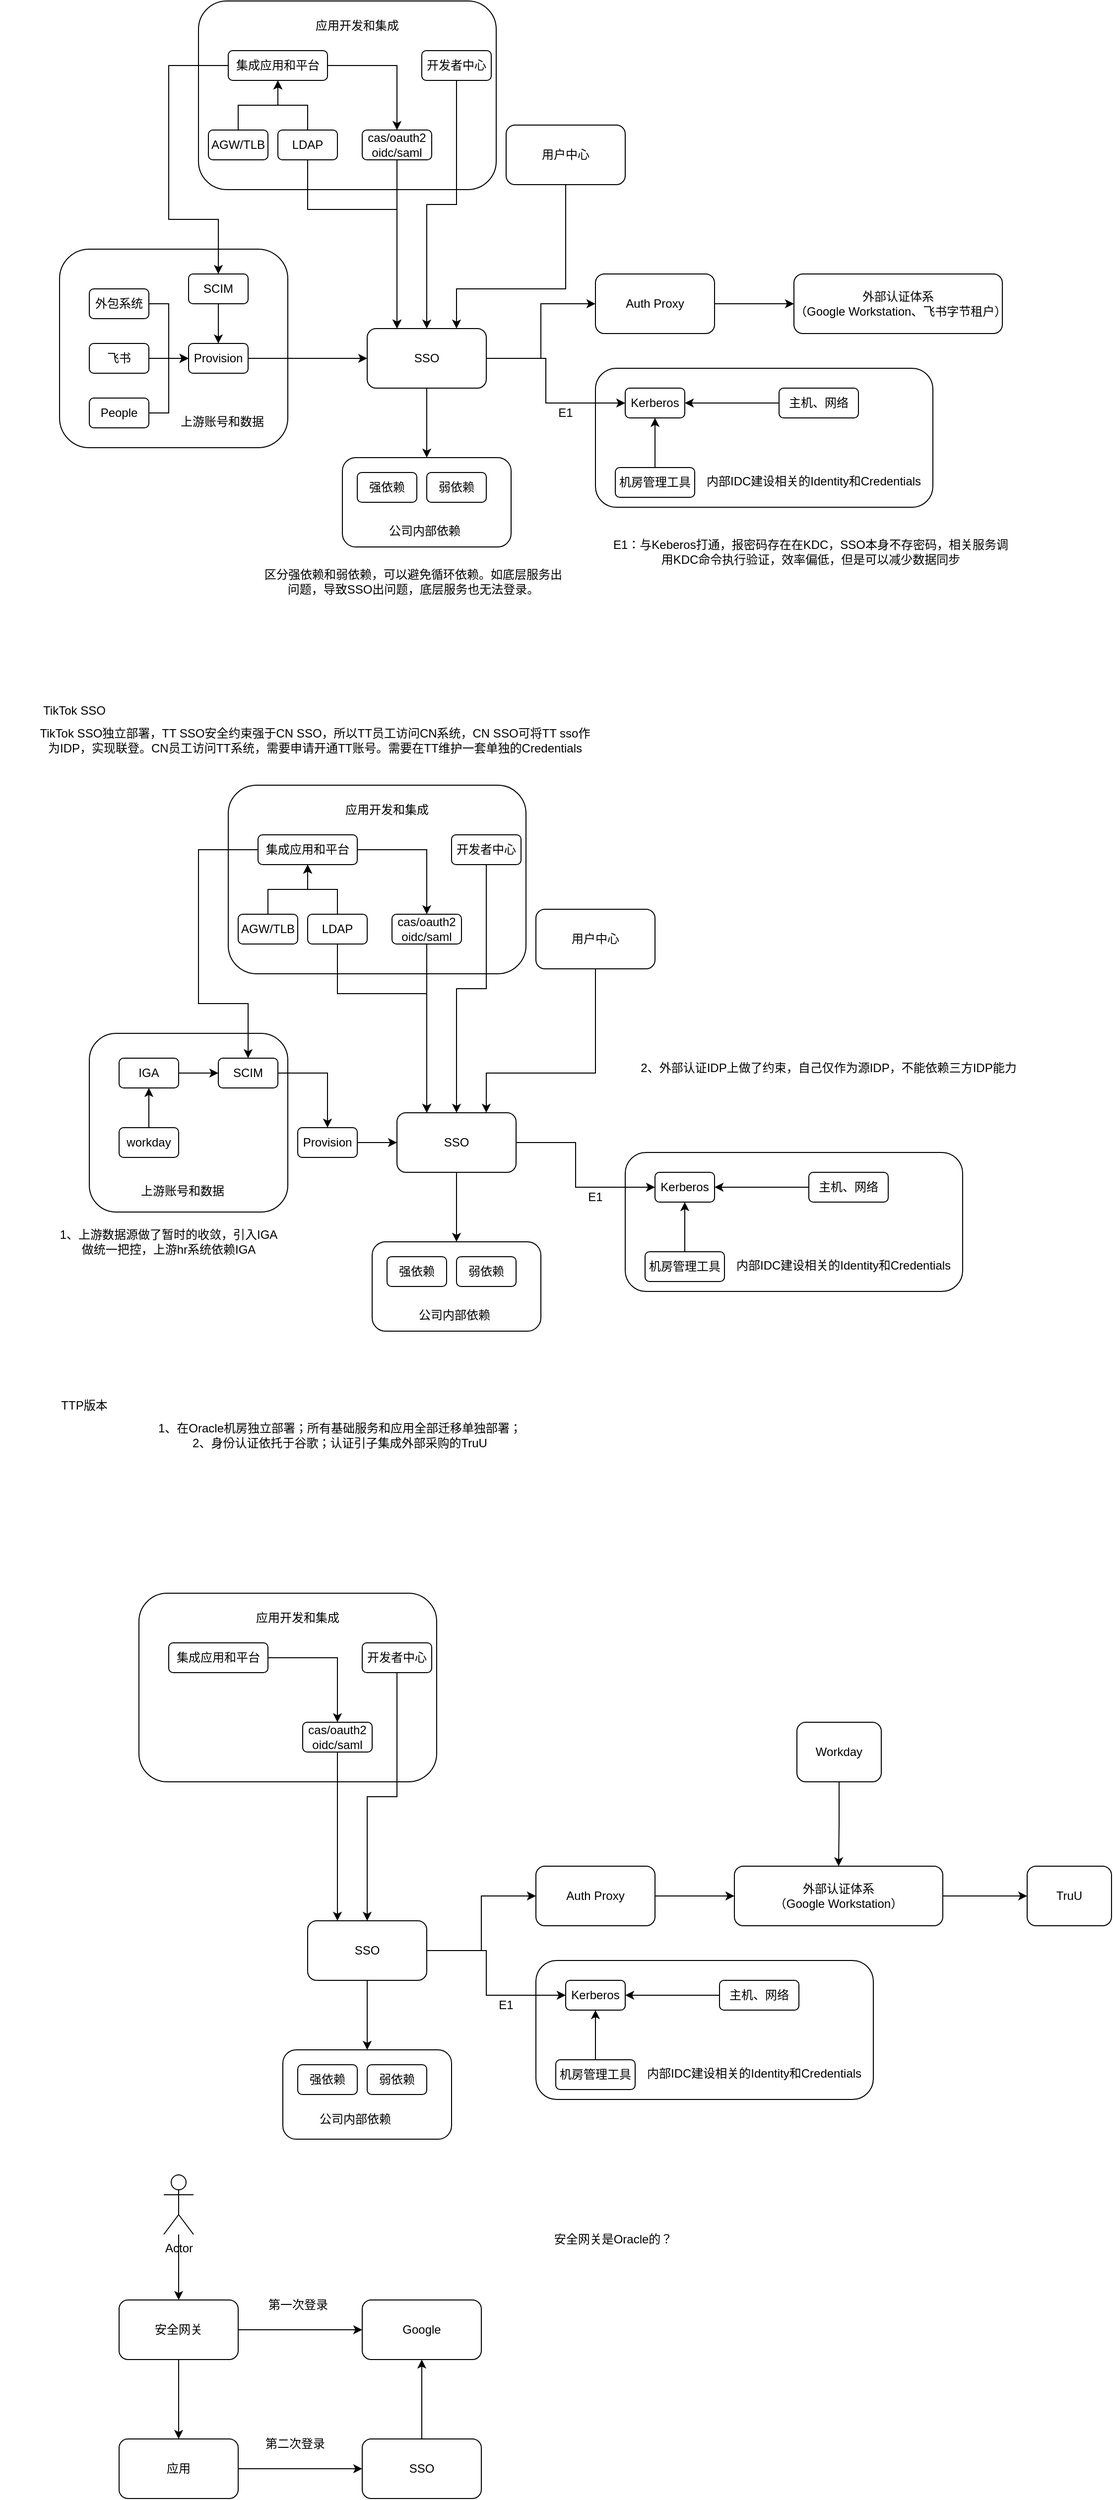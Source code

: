 <mxfile version="24.4.0" type="github">
  <diagram name="Page-1" id="RWGuL8dffWHupjRkSYEN">
    <mxGraphModel dx="2901" dy="2324" grid="1" gridSize="10" guides="1" tooltips="1" connect="1" arrows="1" fold="1" page="1" pageScale="1" pageWidth="827" pageHeight="1169" math="0" shadow="0">
      <root>
        <mxCell id="0" />
        <mxCell id="1" parent="0" />
        <mxCell id="n5NMJhbJn6meRjb42P7D-5" value="" style="edgeStyle=orthogonalEdgeStyle;rounded=0;orthogonalLoop=1;jettySize=auto;html=1;" edge="1" parent="1" source="n5NMJhbJn6meRjb42P7D-1" target="n5NMJhbJn6meRjb42P7D-4">
          <mxGeometry relative="1" as="geometry" />
        </mxCell>
        <mxCell id="n5NMJhbJn6meRjb42P7D-9" value="" style="edgeStyle=orthogonalEdgeStyle;rounded=0;orthogonalLoop=1;jettySize=auto;html=1;" edge="1" parent="1" source="n5NMJhbJn6meRjb42P7D-1" target="n5NMJhbJn6meRjb42P7D-8">
          <mxGeometry relative="1" as="geometry" />
        </mxCell>
        <mxCell id="n5NMJhbJn6meRjb42P7D-1" value="SSO" style="rounded=1;whiteSpace=wrap;html=1;" vertex="1" parent="1">
          <mxGeometry x="330" y="200" width="120" height="60" as="geometry" />
        </mxCell>
        <mxCell id="n5NMJhbJn6meRjb42P7D-10" style="edgeStyle=orthogonalEdgeStyle;rounded=0;orthogonalLoop=1;jettySize=auto;html=1;entryX=0.75;entryY=0;entryDx=0;entryDy=0;" edge="1" parent="1" source="n5NMJhbJn6meRjb42P7D-2" target="n5NMJhbJn6meRjb42P7D-1">
          <mxGeometry relative="1" as="geometry">
            <mxPoint x="390" y="190" as="targetPoint" />
            <Array as="points">
              <mxPoint x="530" y="160" />
              <mxPoint x="420" y="160" />
            </Array>
          </mxGeometry>
        </mxCell>
        <mxCell id="n5NMJhbJn6meRjb42P7D-2" value="用户中心" style="whiteSpace=wrap;html=1;rounded=1;" vertex="1" parent="1">
          <mxGeometry x="470" y="-5" width="120" height="60" as="geometry" />
        </mxCell>
        <mxCell id="n5NMJhbJn6meRjb42P7D-7" value="" style="edgeStyle=orthogonalEdgeStyle;rounded=0;orthogonalLoop=1;jettySize=auto;html=1;" edge="1" parent="1" source="n5NMJhbJn6meRjb42P7D-4" target="n5NMJhbJn6meRjb42P7D-6">
          <mxGeometry relative="1" as="geometry" />
        </mxCell>
        <mxCell id="n5NMJhbJn6meRjb42P7D-4" value="Auth Proxy" style="rounded=1;whiteSpace=wrap;html=1;" vertex="1" parent="1">
          <mxGeometry x="560" y="145" width="120" height="60" as="geometry" />
        </mxCell>
        <mxCell id="n5NMJhbJn6meRjb42P7D-6" value="外部认证体系&lt;br&gt;（Google Workstation、飞书字节租户）" style="rounded=1;whiteSpace=wrap;html=1;" vertex="1" parent="1">
          <mxGeometry x="760" y="145" width="210" height="60" as="geometry" />
        </mxCell>
        <mxCell id="n5NMJhbJn6meRjb42P7D-8" value="" style="rounded=1;whiteSpace=wrap;html=1;" vertex="1" parent="1">
          <mxGeometry x="305" y="330" width="170" height="90" as="geometry" />
        </mxCell>
        <mxCell id="n5NMJhbJn6meRjb42P7D-11" value="" style="rounded=1;whiteSpace=wrap;html=1;" vertex="1" parent="1">
          <mxGeometry x="160" y="-130" width="300" height="190" as="geometry" />
        </mxCell>
        <mxCell id="n5NMJhbJn6meRjb42P7D-13" value="" style="rounded=1;whiteSpace=wrap;html=1;" vertex="1" parent="1">
          <mxGeometry x="20" y="120" width="230" height="200" as="geometry" />
        </mxCell>
        <mxCell id="n5NMJhbJn6meRjb42P7D-16" value="Provision" style="rounded=1;whiteSpace=wrap;html=1;" vertex="1" parent="1">
          <mxGeometry x="150" y="215" width="60" height="30" as="geometry" />
        </mxCell>
        <mxCell id="n5NMJhbJn6meRjb42P7D-17" value="&lt;span style=&quot;color: rgb(0, 0, 0); font-family: Helvetica; font-size: 12px; font-style: normal; font-variant-ligatures: normal; font-variant-caps: normal; font-weight: 400; letter-spacing: normal; orphans: 2; text-align: center; text-indent: 0px; text-transform: none; widows: 2; word-spacing: 0px; -webkit-text-stroke-width: 0px; white-space: normal; background-color: rgb(251, 251, 251); text-decoration-thickness: initial; text-decoration-style: initial; text-decoration-color: initial; display: inline !important; float: none;&quot;&gt;上游账号和数据&lt;/span&gt;" style="text;whiteSpace=wrap;html=1;" vertex="1" parent="1">
          <mxGeometry x="140" y="280" width="120" height="40" as="geometry" />
        </mxCell>
        <mxCell id="n5NMJhbJn6meRjb42P7D-21" style="edgeStyle=orthogonalEdgeStyle;rounded=0;orthogonalLoop=1;jettySize=auto;html=1;" edge="1" parent="1" source="n5NMJhbJn6meRjb42P7D-18" target="n5NMJhbJn6meRjb42P7D-16">
          <mxGeometry relative="1" as="geometry" />
        </mxCell>
        <mxCell id="n5NMJhbJn6meRjb42P7D-18" value="SCIM" style="rounded=1;whiteSpace=wrap;html=1;" vertex="1" parent="1">
          <mxGeometry x="150" y="145" width="60" height="30" as="geometry" />
        </mxCell>
        <mxCell id="n5NMJhbJn6meRjb42P7D-28" style="edgeStyle=orthogonalEdgeStyle;rounded=0;orthogonalLoop=1;jettySize=auto;html=1;entryX=0;entryY=0.5;entryDx=0;entryDy=0;" edge="1" parent="1" source="n5NMJhbJn6meRjb42P7D-22" target="n5NMJhbJn6meRjb42P7D-16">
          <mxGeometry relative="1" as="geometry" />
        </mxCell>
        <mxCell id="n5NMJhbJn6meRjb42P7D-22" value="People" style="rounded=1;whiteSpace=wrap;html=1;" vertex="1" parent="1">
          <mxGeometry x="50" y="270" width="60" height="30" as="geometry" />
        </mxCell>
        <mxCell id="n5NMJhbJn6meRjb42P7D-29" style="edgeStyle=orthogonalEdgeStyle;rounded=0;orthogonalLoop=1;jettySize=auto;html=1;" edge="1" parent="1" source="n5NMJhbJn6meRjb42P7D-23" target="n5NMJhbJn6meRjb42P7D-16">
          <mxGeometry relative="1" as="geometry" />
        </mxCell>
        <mxCell id="n5NMJhbJn6meRjb42P7D-23" value="飞书" style="rounded=1;whiteSpace=wrap;html=1;" vertex="1" parent="1">
          <mxGeometry x="50" y="215" width="60" height="30" as="geometry" />
        </mxCell>
        <mxCell id="n5NMJhbJn6meRjb42P7D-30" style="edgeStyle=orthogonalEdgeStyle;rounded=0;orthogonalLoop=1;jettySize=auto;html=1;entryX=0;entryY=0.5;entryDx=0;entryDy=0;" edge="1" parent="1" source="n5NMJhbJn6meRjb42P7D-24" target="n5NMJhbJn6meRjb42P7D-16">
          <mxGeometry relative="1" as="geometry" />
        </mxCell>
        <mxCell id="n5NMJhbJn6meRjb42P7D-24" value="外包系统" style="rounded=1;whiteSpace=wrap;html=1;" vertex="1" parent="1">
          <mxGeometry x="50" y="160" width="60" height="30" as="geometry" />
        </mxCell>
        <mxCell id="n5NMJhbJn6meRjb42P7D-15" style="edgeStyle=orthogonalEdgeStyle;rounded=0;orthogonalLoop=1;jettySize=auto;html=1;" edge="1" parent="1" source="n5NMJhbJn6meRjb42P7D-16" target="n5NMJhbJn6meRjb42P7D-1">
          <mxGeometry relative="1" as="geometry" />
        </mxCell>
        <mxCell id="n5NMJhbJn6meRjb42P7D-31" value="" style="rounded=1;whiteSpace=wrap;html=1;" vertex="1" parent="1">
          <mxGeometry x="560" y="240" width="340" height="140" as="geometry" />
        </mxCell>
        <mxCell id="n5NMJhbJn6meRjb42P7D-32" value="&lt;div style=&quot;text-align: center;&quot;&gt;内部IDC建设相关的Identity和Credentials&lt;/div&gt;" style="text;whiteSpace=wrap;html=1;" vertex="1" parent="1">
          <mxGeometry x="670" y="340" width="230" height="40" as="geometry" />
        </mxCell>
        <mxCell id="n5NMJhbJn6meRjb42P7D-33" value="Kerberos" style="rounded=1;whiteSpace=wrap;html=1;" vertex="1" parent="1">
          <mxGeometry x="590" y="260" width="60" height="30" as="geometry" />
        </mxCell>
        <mxCell id="n5NMJhbJn6meRjb42P7D-34" style="edgeStyle=orthogonalEdgeStyle;rounded=0;orthogonalLoop=1;jettySize=auto;html=1;" edge="1" parent="1" source="n5NMJhbJn6meRjb42P7D-1" target="n5NMJhbJn6meRjb42P7D-33">
          <mxGeometry relative="1" as="geometry">
            <Array as="points">
              <mxPoint x="510" y="230" />
              <mxPoint x="510" y="275" />
            </Array>
          </mxGeometry>
        </mxCell>
        <mxCell id="n5NMJhbJn6meRjb42P7D-37" style="edgeStyle=orthogonalEdgeStyle;rounded=0;orthogonalLoop=1;jettySize=auto;html=1;" edge="1" parent="1" source="n5NMJhbJn6meRjb42P7D-35" target="n5NMJhbJn6meRjb42P7D-33">
          <mxGeometry relative="1" as="geometry" />
        </mxCell>
        <mxCell id="n5NMJhbJn6meRjb42P7D-35" value="主机、网络" style="rounded=1;whiteSpace=wrap;html=1;" vertex="1" parent="1">
          <mxGeometry x="745" y="260" width="80" height="30" as="geometry" />
        </mxCell>
        <mxCell id="n5NMJhbJn6meRjb42P7D-38" style="edgeStyle=orthogonalEdgeStyle;rounded=0;orthogonalLoop=1;jettySize=auto;html=1;" edge="1" parent="1" source="n5NMJhbJn6meRjb42P7D-36" target="n5NMJhbJn6meRjb42P7D-33">
          <mxGeometry relative="1" as="geometry" />
        </mxCell>
        <mxCell id="n5NMJhbJn6meRjb42P7D-36" value="机房管理工具" style="rounded=1;whiteSpace=wrap;html=1;" vertex="1" parent="1">
          <mxGeometry x="580" y="340" width="80" height="30" as="geometry" />
        </mxCell>
        <mxCell id="n5NMJhbJn6meRjb42P7D-40" value="强依赖" style="rounded=1;whiteSpace=wrap;html=1;" vertex="1" parent="1">
          <mxGeometry x="320" y="345" width="60" height="30" as="geometry" />
        </mxCell>
        <mxCell id="n5NMJhbJn6meRjb42P7D-41" value="&lt;span style=&quot;color: rgb(0, 0, 0); font-family: Helvetica; font-size: 12px; font-style: normal; font-variant-ligatures: normal; font-variant-caps: normal; font-weight: 400; letter-spacing: normal; orphans: 2; text-align: center; text-indent: 0px; text-transform: none; widows: 2; word-spacing: 0px; -webkit-text-stroke-width: 0px; white-space: normal; background-color: rgb(251, 251, 251); text-decoration-thickness: initial; text-decoration-style: initial; text-decoration-color: initial; display: inline !important; float: none;&quot;&gt;公司内部依赖&lt;/span&gt;" style="text;whiteSpace=wrap;html=1;" vertex="1" parent="1">
          <mxGeometry x="350" y="390" width="110" height="40" as="geometry" />
        </mxCell>
        <mxCell id="n5NMJhbJn6meRjb42P7D-42" value="弱依赖" style="rounded=1;whiteSpace=wrap;html=1;" vertex="1" parent="1">
          <mxGeometry x="390" y="345" width="60" height="30" as="geometry" />
        </mxCell>
        <mxCell id="n5NMJhbJn6meRjb42P7D-47" style="edgeStyle=orthogonalEdgeStyle;rounded=0;orthogonalLoop=1;jettySize=auto;html=1;" edge="1" parent="1" source="n5NMJhbJn6meRjb42P7D-45" target="n5NMJhbJn6meRjb42P7D-18">
          <mxGeometry relative="1" as="geometry">
            <Array as="points">
              <mxPoint x="130" y="-65" />
              <mxPoint x="130" y="90" />
              <mxPoint x="180" y="90" />
            </Array>
          </mxGeometry>
        </mxCell>
        <mxCell id="n5NMJhbJn6meRjb42P7D-56" style="edgeStyle=orthogonalEdgeStyle;rounded=0;orthogonalLoop=1;jettySize=auto;html=1;" edge="1" parent="1" source="n5NMJhbJn6meRjb42P7D-45" target="n5NMJhbJn6meRjb42P7D-52">
          <mxGeometry relative="1" as="geometry" />
        </mxCell>
        <mxCell id="n5NMJhbJn6meRjb42P7D-45" value="集成应用和平台" style="rounded=1;whiteSpace=wrap;html=1;" vertex="1" parent="1">
          <mxGeometry x="190" y="-80" width="100" height="30" as="geometry" />
        </mxCell>
        <mxCell id="n5NMJhbJn6meRjb42P7D-53" style="edgeStyle=orthogonalEdgeStyle;rounded=0;orthogonalLoop=1;jettySize=auto;html=1;entryX=0.5;entryY=0;entryDx=0;entryDy=0;" edge="1" parent="1" source="n5NMJhbJn6meRjb42P7D-46" target="n5NMJhbJn6meRjb42P7D-1">
          <mxGeometry relative="1" as="geometry" />
        </mxCell>
        <mxCell id="n5NMJhbJn6meRjb42P7D-46" value="开发者中心" style="rounded=1;whiteSpace=wrap;html=1;" vertex="1" parent="1">
          <mxGeometry x="385" y="-80" width="70" height="30" as="geometry" />
        </mxCell>
        <mxCell id="n5NMJhbJn6meRjb42P7D-50" style="edgeStyle=orthogonalEdgeStyle;rounded=0;orthogonalLoop=1;jettySize=auto;html=1;" edge="1" parent="1" source="n5NMJhbJn6meRjb42P7D-48" target="n5NMJhbJn6meRjb42P7D-45">
          <mxGeometry relative="1" as="geometry" />
        </mxCell>
        <mxCell id="n5NMJhbJn6meRjb42P7D-55" style="edgeStyle=orthogonalEdgeStyle;rounded=0;orthogonalLoop=1;jettySize=auto;html=1;entryX=0.25;entryY=0;entryDx=0;entryDy=0;" edge="1" parent="1" source="n5NMJhbJn6meRjb42P7D-48" target="n5NMJhbJn6meRjb42P7D-1">
          <mxGeometry relative="1" as="geometry">
            <Array as="points">
              <mxPoint x="270" y="80" />
              <mxPoint x="360" y="80" />
            </Array>
          </mxGeometry>
        </mxCell>
        <mxCell id="n5NMJhbJn6meRjb42P7D-48" value="LDAP" style="rounded=1;whiteSpace=wrap;html=1;" vertex="1" parent="1">
          <mxGeometry x="240" width="60" height="30" as="geometry" />
        </mxCell>
        <mxCell id="n5NMJhbJn6meRjb42P7D-51" style="edgeStyle=orthogonalEdgeStyle;rounded=0;orthogonalLoop=1;jettySize=auto;html=1;" edge="1" parent="1" source="n5NMJhbJn6meRjb42P7D-49" target="n5NMJhbJn6meRjb42P7D-45">
          <mxGeometry relative="1" as="geometry" />
        </mxCell>
        <mxCell id="n5NMJhbJn6meRjb42P7D-49" value="AGW/TLB" style="rounded=1;whiteSpace=wrap;html=1;" vertex="1" parent="1">
          <mxGeometry x="170" width="60" height="30" as="geometry" />
        </mxCell>
        <mxCell id="n5NMJhbJn6meRjb42P7D-54" style="edgeStyle=orthogonalEdgeStyle;rounded=0;orthogonalLoop=1;jettySize=auto;html=1;entryX=0.25;entryY=0;entryDx=0;entryDy=0;" edge="1" parent="1" source="n5NMJhbJn6meRjb42P7D-52" target="n5NMJhbJn6meRjb42P7D-1">
          <mxGeometry relative="1" as="geometry" />
        </mxCell>
        <mxCell id="n5NMJhbJn6meRjb42P7D-52" value="cas/oauth2&lt;div&gt;oidc/saml&lt;/div&gt;" style="rounded=1;whiteSpace=wrap;html=1;" vertex="1" parent="1">
          <mxGeometry x="325" width="70" height="30" as="geometry" />
        </mxCell>
        <mxCell id="n5NMJhbJn6meRjb42P7D-57" value="应用开发和集成" style="text;html=1;align=center;verticalAlign=middle;whiteSpace=wrap;rounded=0;" vertex="1" parent="1">
          <mxGeometry x="245" y="-120" width="150" height="30" as="geometry" />
        </mxCell>
        <mxCell id="n5NMJhbJn6meRjb42P7D-58" value="E1：与Keberos打通，报密码存在在KDC，SSO本身不存密码，相关服务调用KDC命令执行验证，效率偏低，但是可以减少数据同步" style="text;html=1;align=center;verticalAlign=middle;whiteSpace=wrap;rounded=0;" vertex="1" parent="1">
          <mxGeometry x="574" y="410" width="406" height="30" as="geometry" />
        </mxCell>
        <mxCell id="n5NMJhbJn6meRjb42P7D-59" value="E1" style="text;html=1;align=center;verticalAlign=middle;whiteSpace=wrap;rounded=0;" vertex="1" parent="1">
          <mxGeometry x="500" y="270" width="60" height="30" as="geometry" />
        </mxCell>
        <mxCell id="n5NMJhbJn6meRjb42P7D-60" value="区分强依赖和弱依赖，可以避免循环依赖。如底层服务出问题，导致SSO出问题，底层服务也无法登录。" style="text;html=1;align=center;verticalAlign=middle;whiteSpace=wrap;rounded=0;" vertex="1" parent="1">
          <mxGeometry x="220" y="440" width="313" height="30" as="geometry" />
        </mxCell>
        <mxCell id="n5NMJhbJn6meRjb42P7D-61" value="TikTok SSO" style="text;html=1;align=center;verticalAlign=middle;whiteSpace=wrap;rounded=0;" vertex="1" parent="1">
          <mxGeometry x="-40" y="570" width="150" height="30" as="geometry" />
        </mxCell>
        <mxCell id="n5NMJhbJn6meRjb42P7D-63" value="" style="edgeStyle=orthogonalEdgeStyle;rounded=0;orthogonalLoop=1;jettySize=auto;html=1;" edge="1" parent="1" source="n5NMJhbJn6meRjb42P7D-64" target="n5NMJhbJn6meRjb42P7D-70">
          <mxGeometry relative="1" as="geometry" />
        </mxCell>
        <mxCell id="n5NMJhbJn6meRjb42P7D-64" value="SSO" style="rounded=1;whiteSpace=wrap;html=1;" vertex="1" parent="1">
          <mxGeometry x="360" y="990" width="120" height="60" as="geometry" />
        </mxCell>
        <mxCell id="n5NMJhbJn6meRjb42P7D-65" style="edgeStyle=orthogonalEdgeStyle;rounded=0;orthogonalLoop=1;jettySize=auto;html=1;entryX=0.75;entryY=0;entryDx=0;entryDy=0;" edge="1" parent="1" source="n5NMJhbJn6meRjb42P7D-66" target="n5NMJhbJn6meRjb42P7D-64">
          <mxGeometry relative="1" as="geometry">
            <mxPoint x="420" y="980" as="targetPoint" />
            <Array as="points">
              <mxPoint x="560" y="950" />
              <mxPoint x="450" y="950" />
            </Array>
          </mxGeometry>
        </mxCell>
        <mxCell id="n5NMJhbJn6meRjb42P7D-66" value="用户中心" style="whiteSpace=wrap;html=1;rounded=1;" vertex="1" parent="1">
          <mxGeometry x="500" y="785" width="120" height="60" as="geometry" />
        </mxCell>
        <mxCell id="n5NMJhbJn6meRjb42P7D-70" value="" style="rounded=1;whiteSpace=wrap;html=1;" vertex="1" parent="1">
          <mxGeometry x="335" y="1120" width="170" height="90" as="geometry" />
        </mxCell>
        <mxCell id="n5NMJhbJn6meRjb42P7D-71" value="" style="rounded=1;whiteSpace=wrap;html=1;" vertex="1" parent="1">
          <mxGeometry x="190" y="660" width="300" height="190" as="geometry" />
        </mxCell>
        <mxCell id="n5NMJhbJn6meRjb42P7D-72" value="" style="rounded=1;whiteSpace=wrap;html=1;" vertex="1" parent="1">
          <mxGeometry x="50" y="910" width="200" height="180" as="geometry" />
        </mxCell>
        <mxCell id="n5NMJhbJn6meRjb42P7D-73" value="Provision" style="rounded=1;whiteSpace=wrap;html=1;" vertex="1" parent="1">
          <mxGeometry x="260" y="1005" width="60" height="30" as="geometry" />
        </mxCell>
        <mxCell id="n5NMJhbJn6meRjb42P7D-74" value="&lt;span style=&quot;color: rgb(0, 0, 0); font-family: Helvetica; font-size: 12px; font-style: normal; font-variant-ligatures: normal; font-variant-caps: normal; font-weight: 400; letter-spacing: normal; orphans: 2; text-align: center; text-indent: 0px; text-transform: none; widows: 2; word-spacing: 0px; -webkit-text-stroke-width: 0px; white-space: normal; background-color: rgb(251, 251, 251); text-decoration-thickness: initial; text-decoration-style: initial; text-decoration-color: initial; display: inline !important; float: none;&quot;&gt;上游账号和数据&lt;/span&gt;" style="text;whiteSpace=wrap;html=1;" vertex="1" parent="1">
          <mxGeometry x="100" y="1055" width="120" height="40" as="geometry" />
        </mxCell>
        <mxCell id="n5NMJhbJn6meRjb42P7D-75" style="edgeStyle=orthogonalEdgeStyle;rounded=0;orthogonalLoop=1;jettySize=auto;html=1;" edge="1" parent="1" source="n5NMJhbJn6meRjb42P7D-76" target="n5NMJhbJn6meRjb42P7D-73">
          <mxGeometry relative="1" as="geometry" />
        </mxCell>
        <mxCell id="n5NMJhbJn6meRjb42P7D-76" value="SCIM" style="rounded=1;whiteSpace=wrap;html=1;" vertex="1" parent="1">
          <mxGeometry x="180" y="935" width="60" height="30" as="geometry" />
        </mxCell>
        <mxCell id="n5NMJhbJn6meRjb42P7D-111" style="edgeStyle=orthogonalEdgeStyle;rounded=0;orthogonalLoop=1;jettySize=auto;html=1;" edge="1" parent="1" source="n5NMJhbJn6meRjb42P7D-82" target="n5NMJhbJn6meRjb42P7D-76">
          <mxGeometry relative="1" as="geometry" />
        </mxCell>
        <mxCell id="n5NMJhbJn6meRjb42P7D-82" value="IGA" style="rounded=1;whiteSpace=wrap;html=1;" vertex="1" parent="1">
          <mxGeometry x="80" y="935" width="60" height="30" as="geometry" />
        </mxCell>
        <mxCell id="n5NMJhbJn6meRjb42P7D-83" style="edgeStyle=orthogonalEdgeStyle;rounded=0;orthogonalLoop=1;jettySize=auto;html=1;" edge="1" parent="1" source="n5NMJhbJn6meRjb42P7D-73" target="n5NMJhbJn6meRjb42P7D-64">
          <mxGeometry relative="1" as="geometry" />
        </mxCell>
        <mxCell id="n5NMJhbJn6meRjb42P7D-84" value="" style="rounded=1;whiteSpace=wrap;html=1;" vertex="1" parent="1">
          <mxGeometry x="590" y="1030" width="340" height="140" as="geometry" />
        </mxCell>
        <mxCell id="n5NMJhbJn6meRjb42P7D-85" value="&lt;div style=&quot;text-align: center;&quot;&gt;内部IDC建设相关的Identity和Credentials&lt;/div&gt;" style="text;whiteSpace=wrap;html=1;" vertex="1" parent="1">
          <mxGeometry x="700" y="1130" width="230" height="40" as="geometry" />
        </mxCell>
        <mxCell id="n5NMJhbJn6meRjb42P7D-86" value="Kerberos" style="rounded=1;whiteSpace=wrap;html=1;" vertex="1" parent="1">
          <mxGeometry x="620" y="1050" width="60" height="30" as="geometry" />
        </mxCell>
        <mxCell id="n5NMJhbJn6meRjb42P7D-87" style="edgeStyle=orthogonalEdgeStyle;rounded=0;orthogonalLoop=1;jettySize=auto;html=1;" edge="1" parent="1" source="n5NMJhbJn6meRjb42P7D-64" target="n5NMJhbJn6meRjb42P7D-86">
          <mxGeometry relative="1" as="geometry">
            <Array as="points">
              <mxPoint x="540" y="1020" />
              <mxPoint x="540" y="1065" />
            </Array>
          </mxGeometry>
        </mxCell>
        <mxCell id="n5NMJhbJn6meRjb42P7D-88" style="edgeStyle=orthogonalEdgeStyle;rounded=0;orthogonalLoop=1;jettySize=auto;html=1;" edge="1" parent="1" source="n5NMJhbJn6meRjb42P7D-89" target="n5NMJhbJn6meRjb42P7D-86">
          <mxGeometry relative="1" as="geometry" />
        </mxCell>
        <mxCell id="n5NMJhbJn6meRjb42P7D-89" value="主机、网络" style="rounded=1;whiteSpace=wrap;html=1;" vertex="1" parent="1">
          <mxGeometry x="775" y="1050" width="80" height="30" as="geometry" />
        </mxCell>
        <mxCell id="n5NMJhbJn6meRjb42P7D-90" style="edgeStyle=orthogonalEdgeStyle;rounded=0;orthogonalLoop=1;jettySize=auto;html=1;" edge="1" parent="1" source="n5NMJhbJn6meRjb42P7D-91" target="n5NMJhbJn6meRjb42P7D-86">
          <mxGeometry relative="1" as="geometry" />
        </mxCell>
        <mxCell id="n5NMJhbJn6meRjb42P7D-91" value="机房管理工具" style="rounded=1;whiteSpace=wrap;html=1;" vertex="1" parent="1">
          <mxGeometry x="610" y="1130" width="80" height="30" as="geometry" />
        </mxCell>
        <mxCell id="n5NMJhbJn6meRjb42P7D-92" value="强依赖" style="rounded=1;whiteSpace=wrap;html=1;" vertex="1" parent="1">
          <mxGeometry x="350" y="1135" width="60" height="30" as="geometry" />
        </mxCell>
        <mxCell id="n5NMJhbJn6meRjb42P7D-93" value="&lt;span style=&quot;color: rgb(0, 0, 0); font-family: Helvetica; font-size: 12px; font-style: normal; font-variant-ligatures: normal; font-variant-caps: normal; font-weight: 400; letter-spacing: normal; orphans: 2; text-align: center; text-indent: 0px; text-transform: none; widows: 2; word-spacing: 0px; -webkit-text-stroke-width: 0px; white-space: normal; background-color: rgb(251, 251, 251); text-decoration-thickness: initial; text-decoration-style: initial; text-decoration-color: initial; display: inline !important; float: none;&quot;&gt;公司内部依赖&lt;/span&gt;" style="text;whiteSpace=wrap;html=1;" vertex="1" parent="1">
          <mxGeometry x="380" y="1180" width="110" height="40" as="geometry" />
        </mxCell>
        <mxCell id="n5NMJhbJn6meRjb42P7D-94" value="弱依赖" style="rounded=1;whiteSpace=wrap;html=1;" vertex="1" parent="1">
          <mxGeometry x="420" y="1135" width="60" height="30" as="geometry" />
        </mxCell>
        <mxCell id="n5NMJhbJn6meRjb42P7D-95" style="edgeStyle=orthogonalEdgeStyle;rounded=0;orthogonalLoop=1;jettySize=auto;html=1;" edge="1" parent="1" source="n5NMJhbJn6meRjb42P7D-97" target="n5NMJhbJn6meRjb42P7D-76">
          <mxGeometry relative="1" as="geometry">
            <Array as="points">
              <mxPoint x="160" y="725" />
              <mxPoint x="160" y="880" />
              <mxPoint x="210" y="880" />
            </Array>
          </mxGeometry>
        </mxCell>
        <mxCell id="n5NMJhbJn6meRjb42P7D-96" style="edgeStyle=orthogonalEdgeStyle;rounded=0;orthogonalLoop=1;jettySize=auto;html=1;" edge="1" parent="1" source="n5NMJhbJn6meRjb42P7D-97" target="n5NMJhbJn6meRjb42P7D-106">
          <mxGeometry relative="1" as="geometry" />
        </mxCell>
        <mxCell id="n5NMJhbJn6meRjb42P7D-97" value="集成应用和平台" style="rounded=1;whiteSpace=wrap;html=1;" vertex="1" parent="1">
          <mxGeometry x="220" y="710" width="100" height="30" as="geometry" />
        </mxCell>
        <mxCell id="n5NMJhbJn6meRjb42P7D-98" style="edgeStyle=orthogonalEdgeStyle;rounded=0;orthogonalLoop=1;jettySize=auto;html=1;entryX=0.5;entryY=0;entryDx=0;entryDy=0;" edge="1" parent="1" source="n5NMJhbJn6meRjb42P7D-99" target="n5NMJhbJn6meRjb42P7D-64">
          <mxGeometry relative="1" as="geometry" />
        </mxCell>
        <mxCell id="n5NMJhbJn6meRjb42P7D-99" value="开发者中心" style="rounded=1;whiteSpace=wrap;html=1;" vertex="1" parent="1">
          <mxGeometry x="415" y="710" width="70" height="30" as="geometry" />
        </mxCell>
        <mxCell id="n5NMJhbJn6meRjb42P7D-100" style="edgeStyle=orthogonalEdgeStyle;rounded=0;orthogonalLoop=1;jettySize=auto;html=1;" edge="1" parent="1" source="n5NMJhbJn6meRjb42P7D-102" target="n5NMJhbJn6meRjb42P7D-97">
          <mxGeometry relative="1" as="geometry" />
        </mxCell>
        <mxCell id="n5NMJhbJn6meRjb42P7D-101" style="edgeStyle=orthogonalEdgeStyle;rounded=0;orthogonalLoop=1;jettySize=auto;html=1;entryX=0.25;entryY=0;entryDx=0;entryDy=0;" edge="1" parent="1" source="n5NMJhbJn6meRjb42P7D-102" target="n5NMJhbJn6meRjb42P7D-64">
          <mxGeometry relative="1" as="geometry">
            <Array as="points">
              <mxPoint x="300" y="870" />
              <mxPoint x="390" y="870" />
            </Array>
          </mxGeometry>
        </mxCell>
        <mxCell id="n5NMJhbJn6meRjb42P7D-102" value="LDAP" style="rounded=1;whiteSpace=wrap;html=1;" vertex="1" parent="1">
          <mxGeometry x="270" y="790" width="60" height="30" as="geometry" />
        </mxCell>
        <mxCell id="n5NMJhbJn6meRjb42P7D-103" style="edgeStyle=orthogonalEdgeStyle;rounded=0;orthogonalLoop=1;jettySize=auto;html=1;" edge="1" parent="1" source="n5NMJhbJn6meRjb42P7D-104" target="n5NMJhbJn6meRjb42P7D-97">
          <mxGeometry relative="1" as="geometry" />
        </mxCell>
        <mxCell id="n5NMJhbJn6meRjb42P7D-104" value="AGW/TLB" style="rounded=1;whiteSpace=wrap;html=1;" vertex="1" parent="1">
          <mxGeometry x="200" y="790" width="60" height="30" as="geometry" />
        </mxCell>
        <mxCell id="n5NMJhbJn6meRjb42P7D-105" style="edgeStyle=orthogonalEdgeStyle;rounded=0;orthogonalLoop=1;jettySize=auto;html=1;entryX=0.25;entryY=0;entryDx=0;entryDy=0;" edge="1" parent="1" source="n5NMJhbJn6meRjb42P7D-106" target="n5NMJhbJn6meRjb42P7D-64">
          <mxGeometry relative="1" as="geometry" />
        </mxCell>
        <mxCell id="n5NMJhbJn6meRjb42P7D-106" value="cas/oauth2&lt;div&gt;oidc/saml&lt;/div&gt;" style="rounded=1;whiteSpace=wrap;html=1;" vertex="1" parent="1">
          <mxGeometry x="355" y="790" width="70" height="30" as="geometry" />
        </mxCell>
        <mxCell id="n5NMJhbJn6meRjb42P7D-107" value="应用开发和集成" style="text;html=1;align=center;verticalAlign=middle;whiteSpace=wrap;rounded=0;" vertex="1" parent="1">
          <mxGeometry x="275" y="670" width="150" height="30" as="geometry" />
        </mxCell>
        <mxCell id="n5NMJhbJn6meRjb42P7D-109" value="E1" style="text;html=1;align=center;verticalAlign=middle;whiteSpace=wrap;rounded=0;" vertex="1" parent="1">
          <mxGeometry x="530" y="1060" width="60" height="30" as="geometry" />
        </mxCell>
        <mxCell id="n5NMJhbJn6meRjb42P7D-113" style="edgeStyle=orthogonalEdgeStyle;rounded=0;orthogonalLoop=1;jettySize=auto;html=1;entryX=0.5;entryY=1;entryDx=0;entryDy=0;" edge="1" parent="1" source="n5NMJhbJn6meRjb42P7D-112" target="n5NMJhbJn6meRjb42P7D-82">
          <mxGeometry relative="1" as="geometry" />
        </mxCell>
        <mxCell id="n5NMJhbJn6meRjb42P7D-112" value="workday" style="rounded=1;whiteSpace=wrap;html=1;" vertex="1" parent="1">
          <mxGeometry x="80" y="1005" width="60" height="30" as="geometry" />
        </mxCell>
        <mxCell id="n5NMJhbJn6meRjb42P7D-114" value="1、上游数据源做了暂时的收敛，引入IGA做统一把控，上游hr系统依赖IGA" style="text;html=1;align=center;verticalAlign=middle;whiteSpace=wrap;rounded=0;" vertex="1" parent="1">
          <mxGeometry x="15" y="1105" width="230" height="30" as="geometry" />
        </mxCell>
        <mxCell id="n5NMJhbJn6meRjb42P7D-115" value="2、外部认证IDP上做了约束，自己仅作为源IDP，不能依赖三方IDP能力" style="text;html=1;align=center;verticalAlign=middle;whiteSpace=wrap;rounded=0;" vertex="1" parent="1">
          <mxGeometry x="590" y="930" width="410" height="30" as="geometry" />
        </mxCell>
        <mxCell id="n5NMJhbJn6meRjb42P7D-116" value="TikTok SSO独立部署，TT SSO安全约束强于CN SSO，所以TT员工访问CN系统，CN SSO可将TT sso作为IDP，实现联登。CN员工访问TT系统，需要申请开通TT账号。需要在TT维护一套单独的Credentials" style="text;html=1;align=center;verticalAlign=middle;whiteSpace=wrap;rounded=0;" vertex="1" parent="1">
          <mxGeometry x="-5" y="600" width="565" height="30" as="geometry" />
        </mxCell>
        <mxCell id="n5NMJhbJn6meRjb42P7D-117" value="TTP版本" style="text;html=1;align=center;verticalAlign=middle;whiteSpace=wrap;rounded=0;" vertex="1" parent="1">
          <mxGeometry x="15" y="1270" width="60" height="30" as="geometry" />
        </mxCell>
        <mxCell id="n5NMJhbJn6meRjb42P7D-118" value="" style="edgeStyle=orthogonalEdgeStyle;rounded=0;orthogonalLoop=1;jettySize=auto;html=1;" edge="1" parent="1" source="n5NMJhbJn6meRjb42P7D-120" target="n5NMJhbJn6meRjb42P7D-124">
          <mxGeometry relative="1" as="geometry" />
        </mxCell>
        <mxCell id="n5NMJhbJn6meRjb42P7D-119" value="" style="edgeStyle=orthogonalEdgeStyle;rounded=0;orthogonalLoop=1;jettySize=auto;html=1;" edge="1" parent="1" source="n5NMJhbJn6meRjb42P7D-120" target="n5NMJhbJn6meRjb42P7D-126">
          <mxGeometry relative="1" as="geometry" />
        </mxCell>
        <mxCell id="n5NMJhbJn6meRjb42P7D-120" value="SSO" style="rounded=1;whiteSpace=wrap;html=1;" vertex="1" parent="1">
          <mxGeometry x="270" y="1804" width="120" height="60" as="geometry" />
        </mxCell>
        <mxCell id="n5NMJhbJn6meRjb42P7D-123" value="" style="edgeStyle=orthogonalEdgeStyle;rounded=0;orthogonalLoop=1;jettySize=auto;html=1;" edge="1" parent="1" source="n5NMJhbJn6meRjb42P7D-124" target="n5NMJhbJn6meRjb42P7D-125">
          <mxGeometry relative="1" as="geometry" />
        </mxCell>
        <mxCell id="n5NMJhbJn6meRjb42P7D-124" value="Auth Proxy" style="rounded=1;whiteSpace=wrap;html=1;" vertex="1" parent="1">
          <mxGeometry x="500" y="1749" width="120" height="60" as="geometry" />
        </mxCell>
        <mxCell id="n5NMJhbJn6meRjb42P7D-170" style="edgeStyle=orthogonalEdgeStyle;rounded=0;orthogonalLoop=1;jettySize=auto;html=1;" edge="1" parent="1" source="n5NMJhbJn6meRjb42P7D-125" target="n5NMJhbJn6meRjb42P7D-169">
          <mxGeometry relative="1" as="geometry" />
        </mxCell>
        <mxCell id="n5NMJhbJn6meRjb42P7D-125" value="外部认证体系&lt;br&gt;（Google Workstation）" style="rounded=1;whiteSpace=wrap;html=1;" vertex="1" parent="1">
          <mxGeometry x="700" y="1749" width="210" height="60" as="geometry" />
        </mxCell>
        <mxCell id="n5NMJhbJn6meRjb42P7D-126" value="" style="rounded=1;whiteSpace=wrap;html=1;" vertex="1" parent="1">
          <mxGeometry x="245" y="1934" width="170" height="90" as="geometry" />
        </mxCell>
        <mxCell id="n5NMJhbJn6meRjb42P7D-127" value="" style="rounded=1;whiteSpace=wrap;html=1;" vertex="1" parent="1">
          <mxGeometry x="100" y="1474" width="300" height="190" as="geometry" />
        </mxCell>
        <mxCell id="n5NMJhbJn6meRjb42P7D-140" value="" style="rounded=1;whiteSpace=wrap;html=1;" vertex="1" parent="1">
          <mxGeometry x="500" y="1844" width="340" height="140" as="geometry" />
        </mxCell>
        <mxCell id="n5NMJhbJn6meRjb42P7D-141" value="&lt;div style=&quot;text-align: center;&quot;&gt;内部IDC建设相关的Identity和Credentials&lt;/div&gt;" style="text;whiteSpace=wrap;html=1;" vertex="1" parent="1">
          <mxGeometry x="610" y="1944" width="230" height="40" as="geometry" />
        </mxCell>
        <mxCell id="n5NMJhbJn6meRjb42P7D-142" value="Kerberos" style="rounded=1;whiteSpace=wrap;html=1;" vertex="1" parent="1">
          <mxGeometry x="530" y="1864" width="60" height="30" as="geometry" />
        </mxCell>
        <mxCell id="n5NMJhbJn6meRjb42P7D-143" style="edgeStyle=orthogonalEdgeStyle;rounded=0;orthogonalLoop=1;jettySize=auto;html=1;" edge="1" parent="1" source="n5NMJhbJn6meRjb42P7D-120" target="n5NMJhbJn6meRjb42P7D-142">
          <mxGeometry relative="1" as="geometry">
            <Array as="points">
              <mxPoint x="450" y="1834" />
              <mxPoint x="450" y="1879" />
            </Array>
          </mxGeometry>
        </mxCell>
        <mxCell id="n5NMJhbJn6meRjb42P7D-144" style="edgeStyle=orthogonalEdgeStyle;rounded=0;orthogonalLoop=1;jettySize=auto;html=1;" edge="1" parent="1" source="n5NMJhbJn6meRjb42P7D-145" target="n5NMJhbJn6meRjb42P7D-142">
          <mxGeometry relative="1" as="geometry" />
        </mxCell>
        <mxCell id="n5NMJhbJn6meRjb42P7D-145" value="主机、网络" style="rounded=1;whiteSpace=wrap;html=1;" vertex="1" parent="1">
          <mxGeometry x="685" y="1864" width="80" height="30" as="geometry" />
        </mxCell>
        <mxCell id="n5NMJhbJn6meRjb42P7D-146" style="edgeStyle=orthogonalEdgeStyle;rounded=0;orthogonalLoop=1;jettySize=auto;html=1;" edge="1" parent="1" source="n5NMJhbJn6meRjb42P7D-147" target="n5NMJhbJn6meRjb42P7D-142">
          <mxGeometry relative="1" as="geometry" />
        </mxCell>
        <mxCell id="n5NMJhbJn6meRjb42P7D-147" value="机房管理工具" style="rounded=1;whiteSpace=wrap;html=1;" vertex="1" parent="1">
          <mxGeometry x="520" y="1944" width="80" height="30" as="geometry" />
        </mxCell>
        <mxCell id="n5NMJhbJn6meRjb42P7D-148" value="强依赖" style="rounded=1;whiteSpace=wrap;html=1;" vertex="1" parent="1">
          <mxGeometry x="260" y="1949" width="60" height="30" as="geometry" />
        </mxCell>
        <mxCell id="n5NMJhbJn6meRjb42P7D-149" value="&lt;span style=&quot;color: rgb(0, 0, 0); font-family: Helvetica; font-size: 12px; font-style: normal; font-variant-ligatures: normal; font-variant-caps: normal; font-weight: 400; letter-spacing: normal; orphans: 2; text-align: center; text-indent: 0px; text-transform: none; widows: 2; word-spacing: 0px; -webkit-text-stroke-width: 0px; white-space: normal; background-color: rgb(251, 251, 251); text-decoration-thickness: initial; text-decoration-style: initial; text-decoration-color: initial; display: inline !important; float: none;&quot;&gt;公司内部依赖&lt;/span&gt;" style="text;whiteSpace=wrap;html=1;" vertex="1" parent="1">
          <mxGeometry x="280" y="1990" width="110" height="40" as="geometry" />
        </mxCell>
        <mxCell id="n5NMJhbJn6meRjb42P7D-150" value="弱依赖" style="rounded=1;whiteSpace=wrap;html=1;" vertex="1" parent="1">
          <mxGeometry x="330" y="1949" width="60" height="30" as="geometry" />
        </mxCell>
        <mxCell id="n5NMJhbJn6meRjb42P7D-152" style="edgeStyle=orthogonalEdgeStyle;rounded=0;orthogonalLoop=1;jettySize=auto;html=1;" edge="1" parent="1" source="n5NMJhbJn6meRjb42P7D-153" target="n5NMJhbJn6meRjb42P7D-162">
          <mxGeometry relative="1" as="geometry" />
        </mxCell>
        <mxCell id="n5NMJhbJn6meRjb42P7D-153" value="集成应用和平台" style="rounded=1;whiteSpace=wrap;html=1;" vertex="1" parent="1">
          <mxGeometry x="130" y="1524" width="100" height="30" as="geometry" />
        </mxCell>
        <mxCell id="n5NMJhbJn6meRjb42P7D-154" style="edgeStyle=orthogonalEdgeStyle;rounded=0;orthogonalLoop=1;jettySize=auto;html=1;entryX=0.5;entryY=0;entryDx=0;entryDy=0;" edge="1" parent="1" source="n5NMJhbJn6meRjb42P7D-155" target="n5NMJhbJn6meRjb42P7D-120">
          <mxGeometry relative="1" as="geometry" />
        </mxCell>
        <mxCell id="n5NMJhbJn6meRjb42P7D-155" value="开发者中心" style="rounded=1;whiteSpace=wrap;html=1;" vertex="1" parent="1">
          <mxGeometry x="325" y="1524" width="70" height="30" as="geometry" />
        </mxCell>
        <mxCell id="n5NMJhbJn6meRjb42P7D-161" style="edgeStyle=orthogonalEdgeStyle;rounded=0;orthogonalLoop=1;jettySize=auto;html=1;entryX=0.25;entryY=0;entryDx=0;entryDy=0;" edge="1" parent="1" source="n5NMJhbJn6meRjb42P7D-162" target="n5NMJhbJn6meRjb42P7D-120">
          <mxGeometry relative="1" as="geometry" />
        </mxCell>
        <mxCell id="n5NMJhbJn6meRjb42P7D-162" value="cas/oauth2&lt;div&gt;oidc/saml&lt;/div&gt;" style="rounded=1;whiteSpace=wrap;html=1;" vertex="1" parent="1">
          <mxGeometry x="265" y="1604" width="70" height="30" as="geometry" />
        </mxCell>
        <mxCell id="n5NMJhbJn6meRjb42P7D-163" value="应用开发和集成" style="text;html=1;align=center;verticalAlign=middle;whiteSpace=wrap;rounded=0;" vertex="1" parent="1">
          <mxGeometry x="185" y="1484" width="150" height="30" as="geometry" />
        </mxCell>
        <mxCell id="n5NMJhbJn6meRjb42P7D-165" value="E1" style="text;html=1;align=center;verticalAlign=middle;whiteSpace=wrap;rounded=0;" vertex="1" parent="1">
          <mxGeometry x="440" y="1874" width="60" height="30" as="geometry" />
        </mxCell>
        <mxCell id="n5NMJhbJn6meRjb42P7D-168" style="edgeStyle=orthogonalEdgeStyle;rounded=0;orthogonalLoop=1;jettySize=auto;html=1;" edge="1" parent="1" source="n5NMJhbJn6meRjb42P7D-167" target="n5NMJhbJn6meRjb42P7D-125">
          <mxGeometry relative="1" as="geometry" />
        </mxCell>
        <mxCell id="n5NMJhbJn6meRjb42P7D-167" value="Workday" style="rounded=1;whiteSpace=wrap;html=1;" vertex="1" parent="1">
          <mxGeometry x="763" y="1604" width="85" height="60" as="geometry" />
        </mxCell>
        <mxCell id="n5NMJhbJn6meRjb42P7D-169" value="TruU" style="rounded=1;whiteSpace=wrap;html=1;" vertex="1" parent="1">
          <mxGeometry x="995" y="1749" width="85" height="60" as="geometry" />
        </mxCell>
        <mxCell id="n5NMJhbJn6meRjb42P7D-171" value="1、在Oracle机房独立部署；所有基础服务和应用全部迁移单独部署；&lt;br&gt;2、身份认证依托于谷歌；认证引子集成外部采购的TruU" style="text;html=1;align=center;verticalAlign=middle;whiteSpace=wrap;rounded=0;" vertex="1" parent="1">
          <mxGeometry x="20" y="1300" width="565" height="30" as="geometry" />
        </mxCell>
        <mxCell id="n5NMJhbJn6meRjb42P7D-174" value="" style="edgeStyle=orthogonalEdgeStyle;rounded=0;orthogonalLoop=1;jettySize=auto;html=1;" edge="1" parent="1" source="n5NMJhbJn6meRjb42P7D-172" target="n5NMJhbJn6meRjb42P7D-173">
          <mxGeometry relative="1" as="geometry" />
        </mxCell>
        <mxCell id="n5NMJhbJn6meRjb42P7D-176" value="" style="edgeStyle=orthogonalEdgeStyle;rounded=0;orthogonalLoop=1;jettySize=auto;html=1;" edge="1" parent="1" source="n5NMJhbJn6meRjb42P7D-172" target="n5NMJhbJn6meRjb42P7D-175">
          <mxGeometry relative="1" as="geometry" />
        </mxCell>
        <mxCell id="n5NMJhbJn6meRjb42P7D-172" value="安全网关" style="rounded=1;whiteSpace=wrap;html=1;" vertex="1" parent="1">
          <mxGeometry x="80" y="2186" width="120" height="60" as="geometry" />
        </mxCell>
        <mxCell id="n5NMJhbJn6meRjb42P7D-173" value="Google" style="rounded=1;whiteSpace=wrap;html=1;" vertex="1" parent="1">
          <mxGeometry x="325" y="2186" width="120" height="60" as="geometry" />
        </mxCell>
        <mxCell id="n5NMJhbJn6meRjb42P7D-178" value="" style="edgeStyle=orthogonalEdgeStyle;rounded=0;orthogonalLoop=1;jettySize=auto;html=1;" edge="1" parent="1" source="n5NMJhbJn6meRjb42P7D-175" target="n5NMJhbJn6meRjb42P7D-177">
          <mxGeometry relative="1" as="geometry" />
        </mxCell>
        <mxCell id="n5NMJhbJn6meRjb42P7D-175" value="应用" style="rounded=1;whiteSpace=wrap;html=1;" vertex="1" parent="1">
          <mxGeometry x="80" y="2326" width="120" height="60" as="geometry" />
        </mxCell>
        <mxCell id="n5NMJhbJn6meRjb42P7D-179" style="edgeStyle=orthogonalEdgeStyle;rounded=0;orthogonalLoop=1;jettySize=auto;html=1;" edge="1" parent="1" source="n5NMJhbJn6meRjb42P7D-177" target="n5NMJhbJn6meRjb42P7D-173">
          <mxGeometry relative="1" as="geometry" />
        </mxCell>
        <mxCell id="n5NMJhbJn6meRjb42P7D-177" value="SSO" style="rounded=1;whiteSpace=wrap;html=1;" vertex="1" parent="1">
          <mxGeometry x="325" y="2326" width="120" height="60" as="geometry" />
        </mxCell>
        <mxCell id="n5NMJhbJn6meRjb42P7D-180" value="第一次登录" style="text;html=1;align=center;verticalAlign=middle;whiteSpace=wrap;rounded=0;" vertex="1" parent="1">
          <mxGeometry x="222.5" y="2176" width="75" height="30" as="geometry" />
        </mxCell>
        <mxCell id="n5NMJhbJn6meRjb42P7D-181" value="第二次登录" style="text;html=1;align=center;verticalAlign=middle;whiteSpace=wrap;rounded=0;" vertex="1" parent="1">
          <mxGeometry x="220" y="2316" width="75" height="30" as="geometry" />
        </mxCell>
        <mxCell id="n5NMJhbJn6meRjb42P7D-183" style="edgeStyle=orthogonalEdgeStyle;rounded=0;orthogonalLoop=1;jettySize=auto;html=1;" edge="1" parent="1" source="n5NMJhbJn6meRjb42P7D-182" target="n5NMJhbJn6meRjb42P7D-172">
          <mxGeometry relative="1" as="geometry" />
        </mxCell>
        <mxCell id="n5NMJhbJn6meRjb42P7D-182" value="Actor" style="shape=umlActor;verticalLabelPosition=bottom;verticalAlign=top;html=1;outlineConnect=0;" vertex="1" parent="1">
          <mxGeometry x="125" y="2060" width="30" height="60" as="geometry" />
        </mxCell>
        <mxCell id="n5NMJhbJn6meRjb42P7D-184" value="安全网关是Oracle的？" style="text;html=1;align=center;verticalAlign=middle;whiteSpace=wrap;rounded=0;" vertex="1" parent="1">
          <mxGeometry x="505" y="2110" width="146" height="30" as="geometry" />
        </mxCell>
      </root>
    </mxGraphModel>
  </diagram>
</mxfile>
